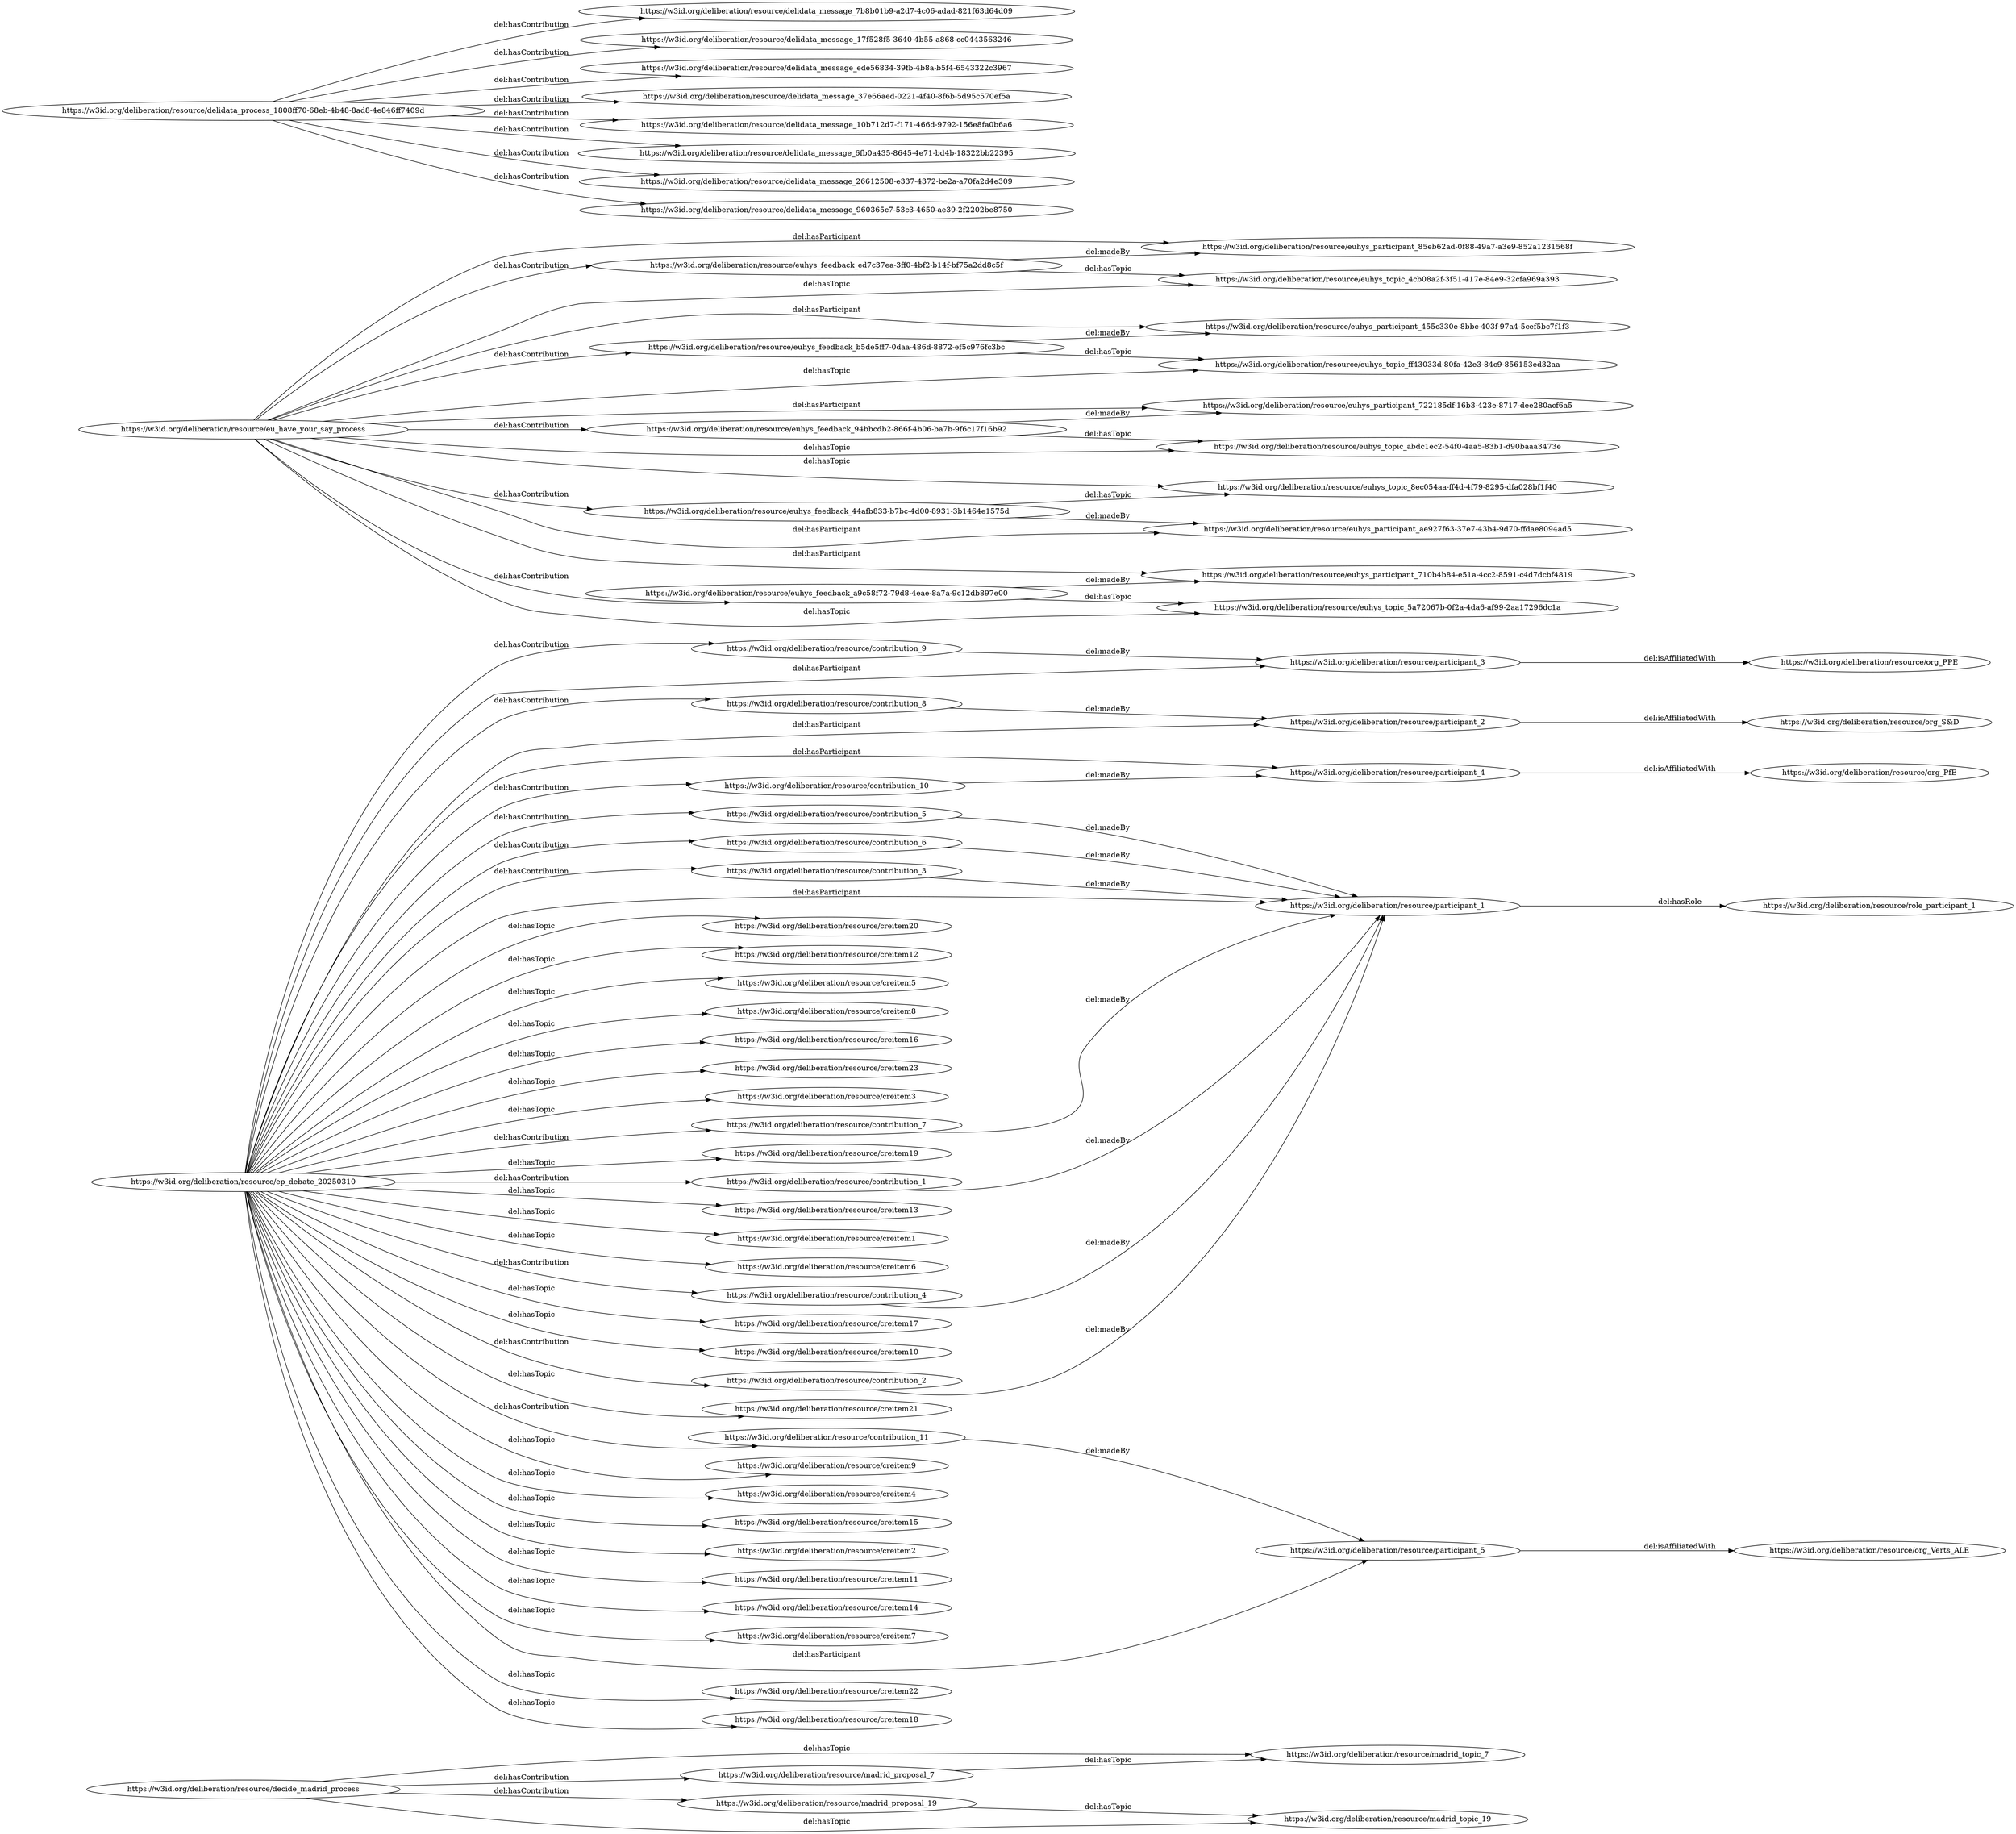 digraph ar2dtool_diagram { 
rankdir=LR;
size="1501"
	"https://w3id.org/deliberation/resource/decide_madrid_process" -> "https://w3id.org/deliberation/resource/madrid_topic_7" [ label = "del:hasTopic" ];
	"https://w3id.org/deliberation/resource/decide_madrid_process" -> "https://w3id.org/deliberation/resource/madrid_topic_19" [ label = "del:hasTopic" ];
	"https://w3id.org/deliberation/resource/decide_madrid_process" -> "https://w3id.org/deliberation/resource/madrid_proposal_7" [ label = "del:hasContribution" ];
	"https://w3id.org/deliberation/resource/decide_madrid_process" -> "https://w3id.org/deliberation/resource/madrid_proposal_19" [ label = "del:hasContribution" ];
	"https://w3id.org/deliberation/resource/contribution_3" -> "https://w3id.org/deliberation/resource/participant_1" [ label = "del:madeBy" ];
	"https://w3id.org/deliberation/resource/contribution_9" -> "https://w3id.org/deliberation/resource/participant_3" [ label = "del:madeBy" ];
	"https://w3id.org/deliberation/resource/participant_4" -> "https://w3id.org/deliberation/resource/org_PfE" [ label = "del:isAffiliatedWith" ];
	"https://w3id.org/deliberation/resource/contribution_2" -> "https://w3id.org/deliberation/resource/participant_1" [ label = "del:madeBy" ];
	"https://w3id.org/deliberation/resource/contribution_8" -> "https://w3id.org/deliberation/resource/participant_2" [ label = "del:madeBy" ];
	"https://w3id.org/deliberation/resource/participant_3" -> "https://w3id.org/deliberation/resource/org_PPE" [ label = "del:isAffiliatedWith" ];
	"https://w3id.org/deliberation/resource/euhys_feedback_ed7c37ea-3ff0-4bf2-b14f-bf75a2dd8c5f" -> "https://w3id.org/deliberation/resource/euhys_participant_85eb62ad-0f88-49a7-a3e9-852a1231568f" [ label = "del:madeBy" ];
	"https://w3id.org/deliberation/resource/euhys_feedback_ed7c37ea-3ff0-4bf2-b14f-bf75a2dd8c5f" -> "https://w3id.org/deliberation/resource/euhys_topic_4cb08a2f-3f51-417e-84e9-32cfa969a393" [ label = "del:hasTopic" ];
	"https://w3id.org/deliberation/resource/euhys_feedback_b5de5ff7-0daa-486d-8872-ef5c976fc3bc" -> "https://w3id.org/deliberation/resource/euhys_participant_455c330e-8bbc-403f-97a4-5cef5bc7f1f3" [ label = "del:madeBy" ];
	"https://w3id.org/deliberation/resource/euhys_feedback_b5de5ff7-0daa-486d-8872-ef5c976fc3bc" -> "https://w3id.org/deliberation/resource/euhys_topic_ff43033d-80fa-42e3-84c9-856153ed32aa" [ label = "del:hasTopic" ];
	"https://w3id.org/deliberation/resource/contribution_7" -> "https://w3id.org/deliberation/resource/participant_1" [ label = "del:madeBy" ];
	"https://w3id.org/deliberation/resource/contribution_1" -> "https://w3id.org/deliberation/resource/participant_1" [ label = "del:madeBy" ];
	"https://w3id.org/deliberation/resource/ep_debate_20250310" -> "https://w3id.org/deliberation/resource/creitem20" [ label = "del:hasTopic" ];
	"https://w3id.org/deliberation/resource/ep_debate_20250310" -> "https://w3id.org/deliberation/resource/creitem12" [ label = "del:hasTopic" ];
	"https://w3id.org/deliberation/resource/ep_debate_20250310" -> "https://w3id.org/deliberation/resource/contribution_2" [ label = "del:hasContribution" ];
	"https://w3id.org/deliberation/resource/ep_debate_20250310" -> "https://w3id.org/deliberation/resource/creitem5" [ label = "del:hasTopic" ];
	"https://w3id.org/deliberation/resource/ep_debate_20250310" -> "https://w3id.org/deliberation/resource/creitem8" [ label = "del:hasTopic" ];
	"https://w3id.org/deliberation/resource/ep_debate_20250310" -> "https://w3id.org/deliberation/resource/creitem16" [ label = "del:hasTopic" ];
	"https://w3id.org/deliberation/resource/ep_debate_20250310" -> "https://w3id.org/deliberation/resource/contribution_3" [ label = "del:hasContribution" ];
	"https://w3id.org/deliberation/resource/ep_debate_20250310" -> "https://w3id.org/deliberation/resource/creitem23" [ label = "del:hasTopic" ];
	"https://w3id.org/deliberation/resource/ep_debate_20250310" -> "https://w3id.org/deliberation/resource/creitem3" [ label = "del:hasTopic" ];
	"https://w3id.org/deliberation/resource/ep_debate_20250310" -> "https://w3id.org/deliberation/resource/participant_1" [ label = "del:hasParticipant" ];
	"https://w3id.org/deliberation/resource/ep_debate_20250310" -> "https://w3id.org/deliberation/resource/participant_3" [ label = "del:hasParticipant" ];
	"https://w3id.org/deliberation/resource/ep_debate_20250310" -> "https://w3id.org/deliberation/resource/contribution_4" [ label = "del:hasContribution" ];
	"https://w3id.org/deliberation/resource/ep_debate_20250310" -> "https://w3id.org/deliberation/resource/creitem19" [ label = "del:hasTopic" ];
	"https://w3id.org/deliberation/resource/ep_debate_20250310" -> "https://w3id.org/deliberation/resource/contribution_5" [ label = "del:hasContribution" ];
	"https://w3id.org/deliberation/resource/ep_debate_20250310" -> "https://w3id.org/deliberation/resource/creitem13" [ label = "del:hasTopic" ];
	"https://w3id.org/deliberation/resource/ep_debate_20250310" -> "https://w3id.org/deliberation/resource/creitem1" [ label = "del:hasTopic" ];
	"https://w3id.org/deliberation/resource/ep_debate_20250310" -> "https://w3id.org/deliberation/resource/creitem6" [ label = "del:hasTopic" ];
	"https://w3id.org/deliberation/resource/ep_debate_20250310" -> "https://w3id.org/deliberation/resource/contribution_6" [ label = "del:hasContribution" ];
	"https://w3id.org/deliberation/resource/ep_debate_20250310" -> "https://w3id.org/deliberation/resource/creitem17" [ label = "del:hasTopic" ];
	"https://w3id.org/deliberation/resource/ep_debate_20250310" -> "https://w3id.org/deliberation/resource/creitem10" [ label = "del:hasTopic" ];
	"https://w3id.org/deliberation/resource/ep_debate_20250310" -> "https://w3id.org/deliberation/resource/contribution_10" [ label = "del:hasContribution" ];
	"https://w3id.org/deliberation/resource/ep_debate_20250310" -> "https://w3id.org/deliberation/resource/creitem21" [ label = "del:hasTopic" ];
	"https://w3id.org/deliberation/resource/ep_debate_20250310" -> "https://w3id.org/deliberation/resource/participant_4" [ label = "del:hasParticipant" ];
	"https://w3id.org/deliberation/resource/ep_debate_20250310" -> "https://w3id.org/deliberation/resource/contribution_11" [ label = "del:hasContribution" ];
	"https://w3id.org/deliberation/resource/ep_debate_20250310" -> "https://w3id.org/deliberation/resource/creitem9" [ label = "del:hasTopic" ];
	"https://w3id.org/deliberation/resource/ep_debate_20250310" -> "https://w3id.org/deliberation/resource/creitem4" [ label = "del:hasTopic" ];
	"https://w3id.org/deliberation/resource/ep_debate_20250310" -> "https://w3id.org/deliberation/resource/creitem15" [ label = "del:hasTopic" ];
	"https://w3id.org/deliberation/resource/ep_debate_20250310" -> "https://w3id.org/deliberation/resource/contribution_7" [ label = "del:hasContribution" ];
	"https://w3id.org/deliberation/resource/ep_debate_20250310" -> "https://w3id.org/deliberation/resource/creitem2" [ label = "del:hasTopic" ];
	"https://w3id.org/deliberation/resource/ep_debate_20250310" -> "https://w3id.org/deliberation/resource/contribution_8" [ label = "del:hasContribution" ];
	"https://w3id.org/deliberation/resource/ep_debate_20250310" -> "https://w3id.org/deliberation/resource/participant_2" [ label = "del:hasParticipant" ];
	"https://w3id.org/deliberation/resource/ep_debate_20250310" -> "https://w3id.org/deliberation/resource/creitem11" [ label = "del:hasTopic" ];
	"https://w3id.org/deliberation/resource/ep_debate_20250310" -> "https://w3id.org/deliberation/resource/creitem14" [ label = "del:hasTopic" ];
	"https://w3id.org/deliberation/resource/ep_debate_20250310" -> "https://w3id.org/deliberation/resource/creitem7" [ label = "del:hasTopic" ];
	"https://w3id.org/deliberation/resource/ep_debate_20250310" -> "https://w3id.org/deliberation/resource/participant_5" [ label = "del:hasParticipant" ];
	"https://w3id.org/deliberation/resource/ep_debate_20250310" -> "https://w3id.org/deliberation/resource/contribution_9" [ label = "del:hasContribution" ];
	"https://w3id.org/deliberation/resource/ep_debate_20250310" -> "https://w3id.org/deliberation/resource/creitem22" [ label = "del:hasTopic" ];
	"https://w3id.org/deliberation/resource/ep_debate_20250310" -> "https://w3id.org/deliberation/resource/creitem18" [ label = "del:hasTopic" ];
	"https://w3id.org/deliberation/resource/ep_debate_20250310" -> "https://w3id.org/deliberation/resource/contribution_1" [ label = "del:hasContribution" ];
	"https://w3id.org/deliberation/resource/participant_2" -> "https://w3id.org/deliberation/resource/org_S&D" [ label = "del:isAffiliatedWith" ];
	"https://w3id.org/deliberation/resource/euhys_feedback_94bbcdb2-866f-4b06-ba7b-9f6c17f16b92" -> "https://w3id.org/deliberation/resource/euhys_participant_722185df-16b3-423e-8717-dee280acf6a5" [ label = "del:madeBy" ];
	"https://w3id.org/deliberation/resource/euhys_feedback_94bbcdb2-866f-4b06-ba7b-9f6c17f16b92" -> "https://w3id.org/deliberation/resource/euhys_topic_abdc1ec2-54f0-4aa5-83b1-d90baaa3473e" [ label = "del:hasTopic" ];
	"https://w3id.org/deliberation/resource/delidata_process_1808ff70-68eb-4b48-8ad8-4e846ff7409d" -> "https://w3id.org/deliberation/resource/delidata_message_7b8b01b9-a2d7-4c06-adad-821f63d64d09" [ label = "del:hasContribution" ];
	"https://w3id.org/deliberation/resource/delidata_process_1808ff70-68eb-4b48-8ad8-4e846ff7409d" -> "https://w3id.org/deliberation/resource/delidata_message_17f528f5-3640-4b55-a868-cc0443563246" [ label = "del:hasContribution" ];
	"https://w3id.org/deliberation/resource/delidata_process_1808ff70-68eb-4b48-8ad8-4e846ff7409d" -> "https://w3id.org/deliberation/resource/delidata_message_ede56834-39fb-4b8a-b5f4-6543322c3967" [ label = "del:hasContribution" ];
	"https://w3id.org/deliberation/resource/delidata_process_1808ff70-68eb-4b48-8ad8-4e846ff7409d" -> "https://w3id.org/deliberation/resource/delidata_message_37e66aed-0221-4f40-8f6b-5d95c570ef5a" [ label = "del:hasContribution" ];
	"https://w3id.org/deliberation/resource/delidata_process_1808ff70-68eb-4b48-8ad8-4e846ff7409d" -> "https://w3id.org/deliberation/resource/delidata_message_10b712d7-f171-466d-9792-156e8fa0b6a6" [ label = "del:hasContribution" ];
	"https://w3id.org/deliberation/resource/delidata_process_1808ff70-68eb-4b48-8ad8-4e846ff7409d" -> "https://w3id.org/deliberation/resource/delidata_message_6fb0a435-8645-4e71-bd4b-18322bb22395" [ label = "del:hasContribution" ];
	"https://w3id.org/deliberation/resource/delidata_process_1808ff70-68eb-4b48-8ad8-4e846ff7409d" -> "https://w3id.org/deliberation/resource/delidata_message_26612508-e337-4372-be2a-a70fa2d4e309" [ label = "del:hasContribution" ];
	"https://w3id.org/deliberation/resource/delidata_process_1808ff70-68eb-4b48-8ad8-4e846ff7409d" -> "https://w3id.org/deliberation/resource/delidata_message_960365c7-53c3-4650-ae39-2f2202be8750" [ label = "del:hasContribution" ];
	"https://w3id.org/deliberation/resource/madrid_proposal_19" -> "https://w3id.org/deliberation/resource/madrid_topic_19" [ label = "del:hasTopic" ];
	"https://w3id.org/deliberation/resource/participant_1" -> "https://w3id.org/deliberation/resource/role_participant_1" [ label = "del:hasRole" ];
	"https://w3id.org/deliberation/resource/contribution_6" -> "https://w3id.org/deliberation/resource/participant_1" [ label = "del:madeBy" ];
	"https://w3id.org/deliberation/resource/eu_have_your_say_process" -> "https://w3id.org/deliberation/resource/euhys_feedback_44afb833-b7bc-4d00-8931-3b1464e1575d" [ label = "del:hasContribution" ];
	"https://w3id.org/deliberation/resource/eu_have_your_say_process" -> "https://w3id.org/deliberation/resource/euhys_participant_722185df-16b3-423e-8717-dee280acf6a5" [ label = "del:hasParticipant" ];
	"https://w3id.org/deliberation/resource/eu_have_your_say_process" -> "https://w3id.org/deliberation/resource/euhys_topic_ff43033d-80fa-42e3-84c9-856153ed32aa" [ label = "del:hasTopic" ];
	"https://w3id.org/deliberation/resource/eu_have_your_say_process" -> "https://w3id.org/deliberation/resource/euhys_topic_abdc1ec2-54f0-4aa5-83b1-d90baaa3473e" [ label = "del:hasTopic" ];
	"https://w3id.org/deliberation/resource/eu_have_your_say_process" -> "https://w3id.org/deliberation/resource/euhys_topic_8ec054aa-ff4d-4f79-8295-dfa028bf1f40" [ label = "del:hasTopic" ];
	"https://w3id.org/deliberation/resource/eu_have_your_say_process" -> "https://w3id.org/deliberation/resource/euhys_participant_710b4b84-e51a-4cc2-8591-c4d7dcbf4819" [ label = "del:hasParticipant" ];
	"https://w3id.org/deliberation/resource/eu_have_your_say_process" -> "https://w3id.org/deliberation/resource/euhys_feedback_b5de5ff7-0daa-486d-8872-ef5c976fc3bc" [ label = "del:hasContribution" ];
	"https://w3id.org/deliberation/resource/eu_have_your_say_process" -> "https://w3id.org/deliberation/resource/euhys_feedback_ed7c37ea-3ff0-4bf2-b14f-bf75a2dd8c5f" [ label = "del:hasContribution" ];
	"https://w3id.org/deliberation/resource/eu_have_your_say_process" -> "https://w3id.org/deliberation/resource/euhys_topic_4cb08a2f-3f51-417e-84e9-32cfa969a393" [ label = "del:hasTopic" ];
	"https://w3id.org/deliberation/resource/eu_have_your_say_process" -> "https://w3id.org/deliberation/resource/euhys_participant_ae927f63-37e7-43b4-9d70-ffdae8094ad5" [ label = "del:hasParticipant" ];
	"https://w3id.org/deliberation/resource/eu_have_your_say_process" -> "https://w3id.org/deliberation/resource/euhys_feedback_94bbcdb2-866f-4b06-ba7b-9f6c17f16b92" [ label = "del:hasContribution" ];
	"https://w3id.org/deliberation/resource/eu_have_your_say_process" -> "https://w3id.org/deliberation/resource/euhys_participant_455c330e-8bbc-403f-97a4-5cef5bc7f1f3" [ label = "del:hasParticipant" ];
	"https://w3id.org/deliberation/resource/eu_have_your_say_process" -> "https://w3id.org/deliberation/resource/euhys_feedback_a9c58f72-79d8-4eae-8a7a-9c12db897e00" [ label = "del:hasContribution" ];
	"https://w3id.org/deliberation/resource/eu_have_your_say_process" -> "https://w3id.org/deliberation/resource/euhys_topic_5a72067b-0f2a-4da6-af99-2aa17296dc1a" [ label = "del:hasTopic" ];
	"https://w3id.org/deliberation/resource/eu_have_your_say_process" -> "https://w3id.org/deliberation/resource/euhys_participant_85eb62ad-0f88-49a7-a3e9-852a1231568f" [ label = "del:hasParticipant" ];
	"https://w3id.org/deliberation/resource/contribution_11" -> "https://w3id.org/deliberation/resource/participant_5" [ label = "del:madeBy" ];
	"https://w3id.org/deliberation/resource/euhys_feedback_44afb833-b7bc-4d00-8931-3b1464e1575d" -> "https://w3id.org/deliberation/resource/euhys_participant_ae927f63-37e7-43b4-9d70-ffdae8094ad5" [ label = "del:madeBy" ];
	"https://w3id.org/deliberation/resource/euhys_feedback_44afb833-b7bc-4d00-8931-3b1464e1575d" -> "https://w3id.org/deliberation/resource/euhys_topic_8ec054aa-ff4d-4f79-8295-dfa028bf1f40" [ label = "del:hasTopic" ];
	"https://w3id.org/deliberation/resource/contribution_5" -> "https://w3id.org/deliberation/resource/participant_1" [ label = "del:madeBy" ];
	"https://w3id.org/deliberation/resource/contribution_10" -> "https://w3id.org/deliberation/resource/participant_4" [ label = "del:madeBy" ];
	"https://w3id.org/deliberation/resource/madrid_proposal_7" -> "https://w3id.org/deliberation/resource/madrid_topic_7" [ label = "del:hasTopic" ];
	"https://w3id.org/deliberation/resource/contribution_4" -> "https://w3id.org/deliberation/resource/participant_1" [ label = "del:madeBy" ];
	"https://w3id.org/deliberation/resource/participant_5" -> "https://w3id.org/deliberation/resource/org_Verts_ALE" [ label = "del:isAffiliatedWith" ];
	"https://w3id.org/deliberation/resource/euhys_feedback_a9c58f72-79d8-4eae-8a7a-9c12db897e00" -> "https://w3id.org/deliberation/resource/euhys_participant_710b4b84-e51a-4cc2-8591-c4d7dcbf4819" [ label = "del:madeBy" ];
	"https://w3id.org/deliberation/resource/euhys_feedback_a9c58f72-79d8-4eae-8a7a-9c12db897e00" -> "https://w3id.org/deliberation/resource/euhys_topic_5a72067b-0f2a-4da6-af99-2aa17296dc1a" [ label = "del:hasTopic" ];

}
